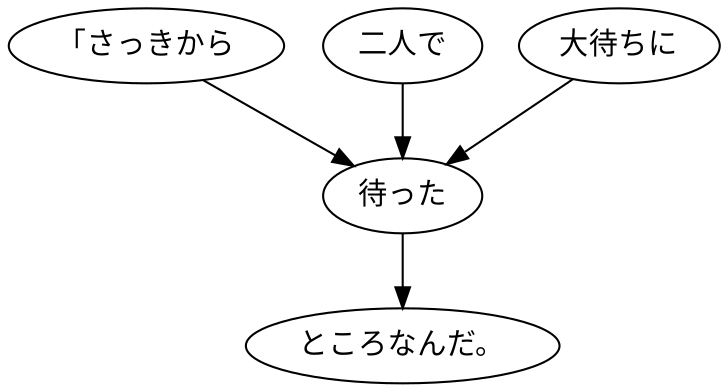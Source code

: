 digraph graph1477 {
	node0 [label="「さっきから"];
	node1 [label="二人で"];
	node2 [label="大待ちに"];
	node3 [label="待った"];
	node4 [label="ところなんだ。"];
	node0 -> node3;
	node1 -> node3;
	node2 -> node3;
	node3 -> node4;
}
